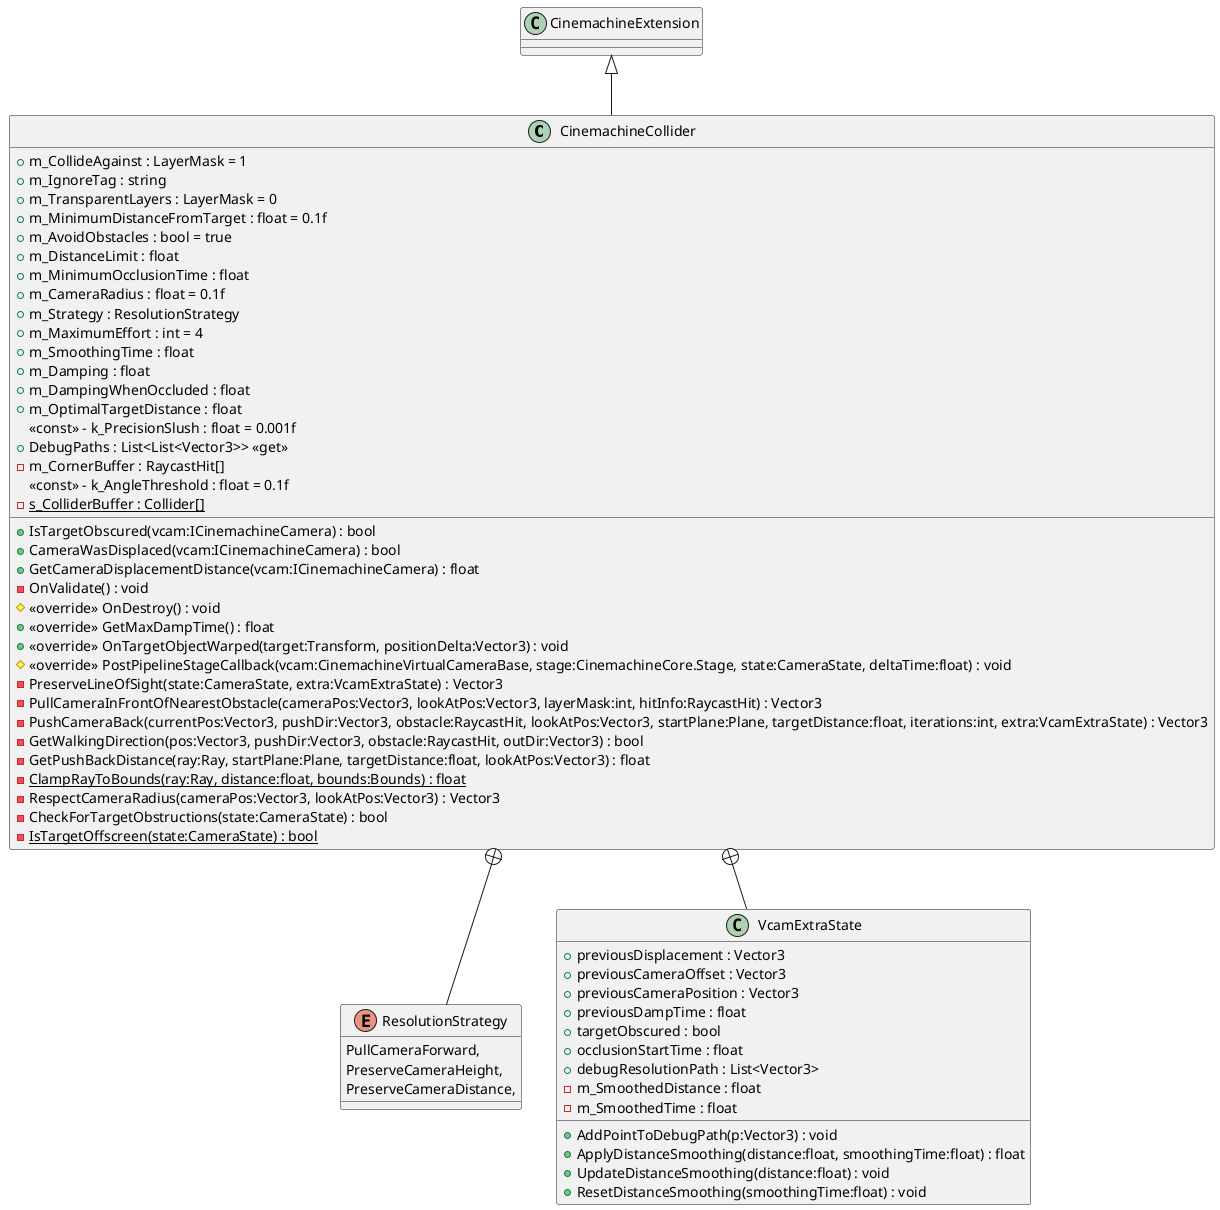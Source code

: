 @startuml
class CinemachineCollider {
    + m_CollideAgainst : LayerMask = 1
    + m_IgnoreTag : string
    + m_TransparentLayers : LayerMask = 0
    + m_MinimumDistanceFromTarget : float = 0.1f
    + m_AvoidObstacles : bool = true
    + m_DistanceLimit : float
    + m_MinimumOcclusionTime : float
    + m_CameraRadius : float = 0.1f
    + m_Strategy : ResolutionStrategy
    + m_MaximumEffort : int = 4
    + m_SmoothingTime : float
    + m_Damping : float
    + m_DampingWhenOccluded : float
    + m_OptimalTargetDistance : float
    + IsTargetObscured(vcam:ICinemachineCamera) : bool
    + CameraWasDisplaced(vcam:ICinemachineCamera) : bool
    + GetCameraDisplacementDistance(vcam:ICinemachineCamera) : float
    - OnValidate() : void
    # <<override>> OnDestroy() : void
    <<const>> - k_PrecisionSlush : float = 0.001f
    + DebugPaths : List<List<Vector3>> <<get>>
    + <<override>> GetMaxDampTime() : float
    + <<override>> OnTargetObjectWarped(target:Transform, positionDelta:Vector3) : void
    # <<override>> PostPipelineStageCallback(vcam:CinemachineVirtualCameraBase, stage:CinemachineCore.Stage, state:CameraState, deltaTime:float) : void
    - PreserveLineOfSight(state:CameraState, extra:VcamExtraState) : Vector3
    - PullCameraInFrontOfNearestObstacle(cameraPos:Vector3, lookAtPos:Vector3, layerMask:int, hitInfo:RaycastHit) : Vector3
    - PushCameraBack(currentPos:Vector3, pushDir:Vector3, obstacle:RaycastHit, lookAtPos:Vector3, startPlane:Plane, targetDistance:float, iterations:int, extra:VcamExtraState) : Vector3
    - m_CornerBuffer : RaycastHit[]
    - GetWalkingDirection(pos:Vector3, pushDir:Vector3, obstacle:RaycastHit, outDir:Vector3) : bool
    <<const>> - k_AngleThreshold : float = 0.1f
    - GetPushBackDistance(ray:Ray, startPlane:Plane, targetDistance:float, lookAtPos:Vector3) : float
    {static} - ClampRayToBounds(ray:Ray, distance:float, bounds:Bounds) : float
    {static} - s_ColliderBuffer : Collider[]
    - RespectCameraRadius(cameraPos:Vector3, lookAtPos:Vector3) : Vector3
    - CheckForTargetObstructions(state:CameraState) : bool
    {static} - IsTargetOffscreen(state:CameraState) : bool
}
enum ResolutionStrategy {
    PullCameraForward,
    PreserveCameraHeight,
    PreserveCameraDistance,
}
class VcamExtraState {
    + previousDisplacement : Vector3
    + previousCameraOffset : Vector3
    + previousCameraPosition : Vector3
    + previousDampTime : float
    + targetObscured : bool
    + occlusionStartTime : float
    + debugResolutionPath : List<Vector3>
    + AddPointToDebugPath(p:Vector3) : void
    - m_SmoothedDistance : float
    - m_SmoothedTime : float
    + ApplyDistanceSmoothing(distance:float, smoothingTime:float) : float
    + UpdateDistanceSmoothing(distance:float) : void
    + ResetDistanceSmoothing(smoothingTime:float) : void
}
CinemachineExtension <|-- CinemachineCollider
CinemachineCollider +-- ResolutionStrategy
CinemachineCollider +-- VcamExtraState
@enduml
